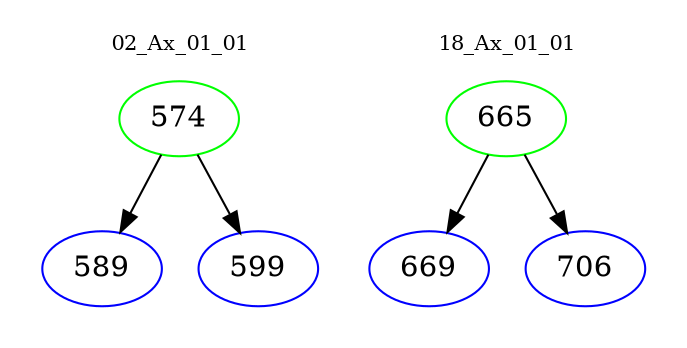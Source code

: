 digraph{
subgraph cluster_0 {
color = white
label = "02_Ax_01_01";
fontsize=10;
T0_574 [label="574", color="green"]
T0_574 -> T0_589 [color="black"]
T0_589 [label="589", color="blue"]
T0_574 -> T0_599 [color="black"]
T0_599 [label="599", color="blue"]
}
subgraph cluster_1 {
color = white
label = "18_Ax_01_01";
fontsize=10;
T1_665 [label="665", color="green"]
T1_665 -> T1_669 [color="black"]
T1_669 [label="669", color="blue"]
T1_665 -> T1_706 [color="black"]
T1_706 [label="706", color="blue"]
}
}
